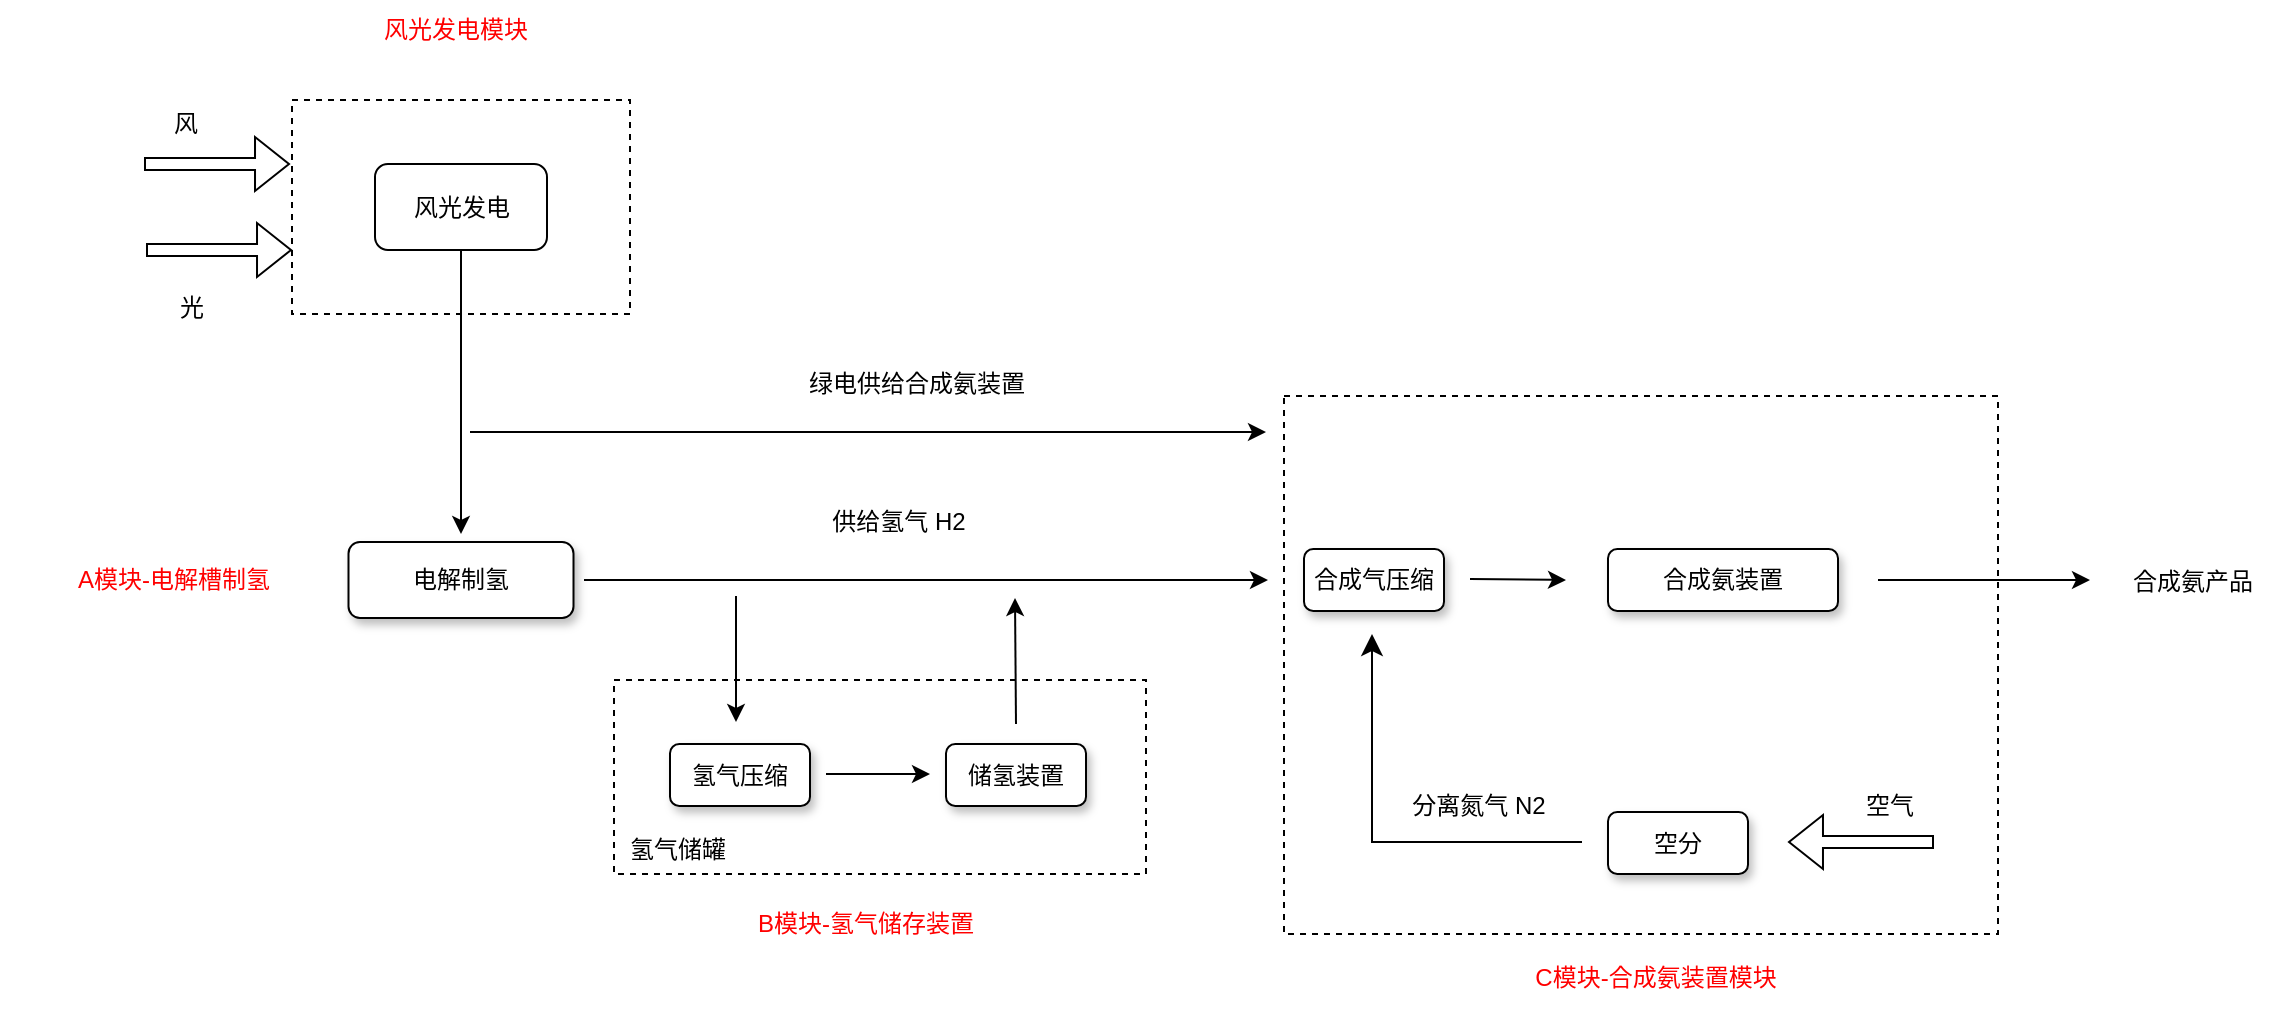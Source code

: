 <mxfile version="24.8.6">
  <diagram name="第 1 页" id="4ehV55ny_UHVLfQ4jq1b">
    <mxGraphModel dx="1434" dy="697" grid="0" gridSize="10" guides="1" tooltips="1" connect="1" arrows="1" fold="1" page="1" pageScale="1" pageWidth="2339" pageHeight="3300" math="0" shadow="0">
      <root>
        <mxCell id="0" />
        <mxCell id="1" parent="0" />
        <mxCell id="U9eTumjgss6MhKt13I3X-26" value="" style="rounded=0;whiteSpace=wrap;html=1;fillColor=none;dashed=1;" vertex="1" parent="1">
          <mxGeometry x="668" y="266" width="357" height="269" as="geometry" />
        </mxCell>
        <mxCell id="U9eTumjgss6MhKt13I3X-16" value="" style="rounded=0;whiteSpace=wrap;html=1;fillColor=none;dashed=1;" vertex="1" parent="1">
          <mxGeometry x="333" y="408" width="266" height="97" as="geometry" />
        </mxCell>
        <mxCell id="U9eTumjgss6MhKt13I3X-5" value="" style="rounded=0;whiteSpace=wrap;html=1;fillColor=none;dashed=1;" vertex="1" parent="1">
          <mxGeometry x="172" y="118" width="169" height="107" as="geometry" />
        </mxCell>
        <mxCell id="U9eTumjgss6MhKt13I3X-7" value="" style="edgeStyle=orthogonalEdgeStyle;rounded=0;orthogonalLoop=1;jettySize=auto;html=1;" edge="1" parent="1" source="9E0ZcPi0yjbch_tlZuDv-1">
          <mxGeometry relative="1" as="geometry">
            <mxPoint x="256.5" y="335" as="targetPoint" />
          </mxGeometry>
        </mxCell>
        <mxCell id="9E0ZcPi0yjbch_tlZuDv-1" value="风光发电" style="rounded=1;whiteSpace=wrap;html=1;" parent="1" vertex="1">
          <mxGeometry x="213.5" y="150" width="86" height="43" as="geometry" />
        </mxCell>
        <mxCell id="U9eTumjgss6MhKt13I3X-1" value="" style="shape=flexArrow;endArrow=classic;html=1;rounded=0;width=6;endSize=5.33;" edge="1" parent="1">
          <mxGeometry width="50" height="50" relative="1" as="geometry">
            <mxPoint x="98" y="150" as="sourcePoint" />
            <mxPoint x="171" y="150" as="targetPoint" />
          </mxGeometry>
        </mxCell>
        <mxCell id="U9eTumjgss6MhKt13I3X-2" value="风" style="text;html=1;align=center;verticalAlign=middle;whiteSpace=wrap;rounded=0;" vertex="1" parent="1">
          <mxGeometry x="89" y="115" width="60" height="30" as="geometry" />
        </mxCell>
        <mxCell id="U9eTumjgss6MhKt13I3X-3" value="" style="shape=flexArrow;endArrow=classic;html=1;rounded=0;width=6;endSize=5.33;" edge="1" parent="1">
          <mxGeometry width="50" height="50" relative="1" as="geometry">
            <mxPoint x="99" y="193" as="sourcePoint" />
            <mxPoint x="172" y="193" as="targetPoint" />
          </mxGeometry>
        </mxCell>
        <mxCell id="U9eTumjgss6MhKt13I3X-4" value="光" style="text;html=1;align=center;verticalAlign=middle;whiteSpace=wrap;rounded=0;" vertex="1" parent="1">
          <mxGeometry x="92" y="207" width="60" height="30" as="geometry" />
        </mxCell>
        <mxCell id="U9eTumjgss6MhKt13I3X-8" value="电解制氢" style="rounded=1;whiteSpace=wrap;html=1;shadow=1;" vertex="1" parent="1">
          <mxGeometry x="200.25" y="339" width="112.5" height="38" as="geometry" />
        </mxCell>
        <mxCell id="U9eTumjgss6MhKt13I3X-9" value="" style="endArrow=classic;html=1;rounded=0;" edge="1" parent="1">
          <mxGeometry width="50" height="50" relative="1" as="geometry">
            <mxPoint x="318" y="358" as="sourcePoint" />
            <mxPoint x="660" y="358" as="targetPoint" />
          </mxGeometry>
        </mxCell>
        <mxCell id="U9eTumjgss6MhKt13I3X-10" value="" style="endArrow=classic;html=1;rounded=0;" edge="1" parent="1">
          <mxGeometry width="50" height="50" relative="1" as="geometry">
            <mxPoint x="394" y="366" as="sourcePoint" />
            <mxPoint x="394" y="429" as="targetPoint" />
          </mxGeometry>
        </mxCell>
        <mxCell id="U9eTumjgss6MhKt13I3X-11" value="氢气压缩" style="rounded=1;whiteSpace=wrap;html=1;shadow=1;" vertex="1" parent="1">
          <mxGeometry x="361" y="440" width="70" height="31" as="geometry" />
        </mxCell>
        <mxCell id="U9eTumjgss6MhKt13I3X-12" value="储氢装置" style="rounded=1;whiteSpace=wrap;html=1;shadow=1;" vertex="1" parent="1">
          <mxGeometry x="499" y="440" width="70" height="31" as="geometry" />
        </mxCell>
        <mxCell id="U9eTumjgss6MhKt13I3X-13" value="" style="endArrow=classic;html=1;rounded=0;" edge="1" parent="1">
          <mxGeometry width="50" height="50" relative="1" as="geometry">
            <mxPoint x="439" y="455" as="sourcePoint" />
            <mxPoint x="491" y="455" as="targetPoint" />
          </mxGeometry>
        </mxCell>
        <mxCell id="U9eTumjgss6MhKt13I3X-14" value="" style="endArrow=classic;html=1;rounded=0;" edge="1" parent="1">
          <mxGeometry width="50" height="50" relative="1" as="geometry">
            <mxPoint x="534" y="430" as="sourcePoint" />
            <mxPoint x="533.5" y="367" as="targetPoint" />
          </mxGeometry>
        </mxCell>
        <mxCell id="U9eTumjgss6MhKt13I3X-15" value="供给氢气 H2" style="text;html=1;align=center;verticalAlign=middle;whiteSpace=wrap;rounded=0;" vertex="1" parent="1">
          <mxGeometry x="434" y="314" width="83" height="30" as="geometry" />
        </mxCell>
        <mxCell id="U9eTumjgss6MhKt13I3X-17" value="氢气储罐" style="text;html=1;align=center;verticalAlign=middle;whiteSpace=wrap;rounded=0;" vertex="1" parent="1">
          <mxGeometry x="335" y="478" width="60" height="30" as="geometry" />
        </mxCell>
        <mxCell id="U9eTumjgss6MhKt13I3X-18" value="合成气压缩" style="rounded=1;whiteSpace=wrap;html=1;shadow=1;" vertex="1" parent="1">
          <mxGeometry x="678" y="342.5" width="70" height="31" as="geometry" />
        </mxCell>
        <mxCell id="U9eTumjgss6MhKt13I3X-19" value="" style="endArrow=classic;html=1;rounded=0;" edge="1" parent="1">
          <mxGeometry width="50" height="50" relative="1" as="geometry">
            <mxPoint x="761" y="357.5" as="sourcePoint" />
            <mxPoint x="809" y="358" as="targetPoint" />
          </mxGeometry>
        </mxCell>
        <mxCell id="U9eTumjgss6MhKt13I3X-20" value="合成氨装置" style="rounded=1;whiteSpace=wrap;html=1;shadow=1;" vertex="1" parent="1">
          <mxGeometry x="830" y="342.5" width="115" height="31" as="geometry" />
        </mxCell>
        <mxCell id="U9eTumjgss6MhKt13I3X-21" value="空分" style="rounded=1;whiteSpace=wrap;html=1;shadow=1;" vertex="1" parent="1">
          <mxGeometry x="830" y="474" width="70" height="31" as="geometry" />
        </mxCell>
        <mxCell id="U9eTumjgss6MhKt13I3X-22" value="" style="shape=flexArrow;endArrow=classic;html=1;rounded=0;width=6;endSize=5.33;" edge="1" parent="1">
          <mxGeometry width="50" height="50" relative="1" as="geometry">
            <mxPoint x="993" y="489" as="sourcePoint" />
            <mxPoint x="920" y="489" as="targetPoint" />
          </mxGeometry>
        </mxCell>
        <mxCell id="U9eTumjgss6MhKt13I3X-23" value="空气" style="text;html=1;align=center;verticalAlign=middle;whiteSpace=wrap;rounded=0;" vertex="1" parent="1">
          <mxGeometry x="941" y="456" width="60" height="30" as="geometry" />
        </mxCell>
        <mxCell id="U9eTumjgss6MhKt13I3X-24" value="" style="edgeStyle=segmentEdgeStyle;endArrow=classic;html=1;curved=0;rounded=0;endSize=8;startSize=8;" edge="1" parent="1">
          <mxGeometry width="50" height="50" relative="1" as="geometry">
            <mxPoint x="817" y="489" as="sourcePoint" />
            <mxPoint x="712" y="385" as="targetPoint" />
          </mxGeometry>
        </mxCell>
        <mxCell id="U9eTumjgss6MhKt13I3X-25" value="分离氮气 N2" style="text;html=1;align=center;verticalAlign=middle;whiteSpace=wrap;rounded=0;" vertex="1" parent="1">
          <mxGeometry x="724" y="456" width="83" height="30" as="geometry" />
        </mxCell>
        <mxCell id="U9eTumjgss6MhKt13I3X-27" value="" style="endArrow=classic;html=1;rounded=0;" edge="1" parent="1">
          <mxGeometry width="50" height="50" relative="1" as="geometry">
            <mxPoint x="965" y="358" as="sourcePoint" />
            <mxPoint x="1071" y="358" as="targetPoint" />
          </mxGeometry>
        </mxCell>
        <mxCell id="U9eTumjgss6MhKt13I3X-28" value="合成氨产品" style="text;html=1;align=center;verticalAlign=middle;whiteSpace=wrap;rounded=0;" vertex="1" parent="1">
          <mxGeometry x="1081" y="344" width="83" height="30" as="geometry" />
        </mxCell>
        <mxCell id="U9eTumjgss6MhKt13I3X-29" value="风光发电模块" style="text;html=1;align=center;verticalAlign=middle;whiteSpace=wrap;rounded=0;fontColor=#FF0000;" vertex="1" parent="1">
          <mxGeometry x="167" y="68" width="174" height="30" as="geometry" />
        </mxCell>
        <mxCell id="U9eTumjgss6MhKt13I3X-30" value="" style="endArrow=classic;html=1;rounded=0;" edge="1" parent="1">
          <mxGeometry width="50" height="50" relative="1" as="geometry">
            <mxPoint x="261" y="284" as="sourcePoint" />
            <mxPoint x="659" y="284" as="targetPoint" />
          </mxGeometry>
        </mxCell>
        <mxCell id="U9eTumjgss6MhKt13I3X-31" value="绿电供给合成氨装置" style="text;html=1;align=center;verticalAlign=middle;whiteSpace=wrap;rounded=0;" vertex="1" parent="1">
          <mxGeometry x="393" y="245" width="183" height="30" as="geometry" />
        </mxCell>
        <mxCell id="U9eTumjgss6MhKt13I3X-32" value="A模块-电解槽制氢" style="text;html=1;align=center;verticalAlign=middle;whiteSpace=wrap;rounded=0;fontColor=#FF0000;" vertex="1" parent="1">
          <mxGeometry x="26.25" y="343" width="174" height="30" as="geometry" />
        </mxCell>
        <mxCell id="U9eTumjgss6MhKt13I3X-33" value="B模块-氢气储存装置" style="text;html=1;align=center;verticalAlign=middle;whiteSpace=wrap;rounded=0;fontColor=#FF0000;" vertex="1" parent="1">
          <mxGeometry x="372" y="515" width="174" height="30" as="geometry" />
        </mxCell>
        <mxCell id="U9eTumjgss6MhKt13I3X-34" value="C模块-合成氨装置模块" style="text;html=1;align=center;verticalAlign=middle;whiteSpace=wrap;rounded=0;fontColor=#FF0000;" vertex="1" parent="1">
          <mxGeometry x="767" y="542" width="174" height="30" as="geometry" />
        </mxCell>
      </root>
    </mxGraphModel>
  </diagram>
</mxfile>
